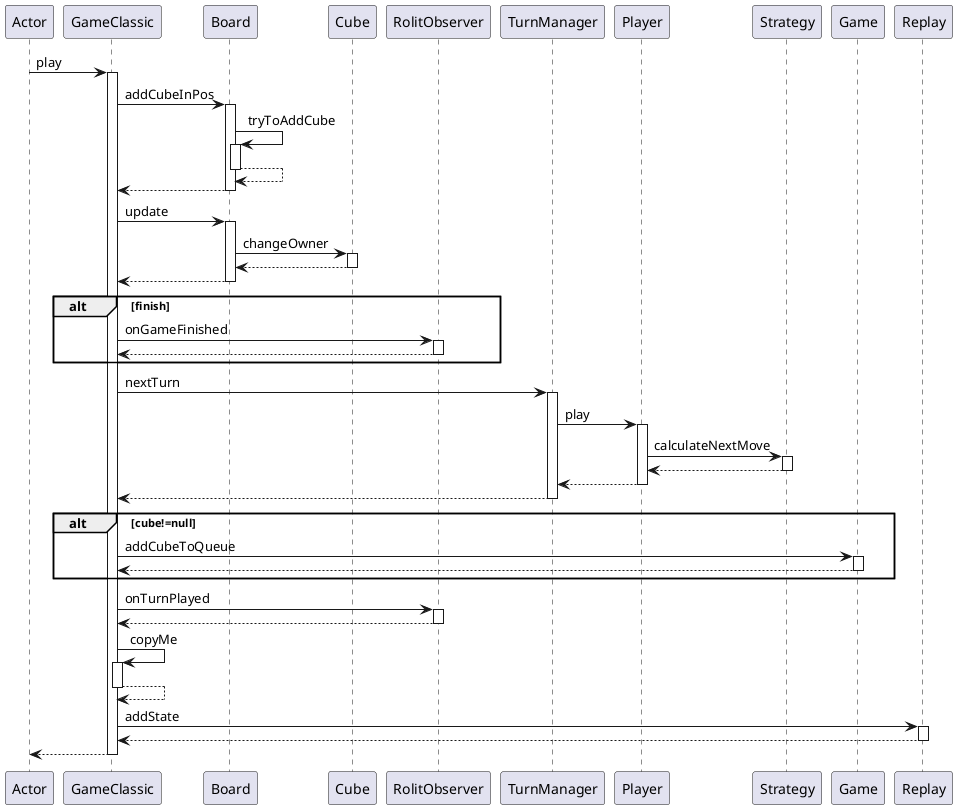 @startuml
participant Actor
Actor -> GameClassic : play
activate GameClassic
GameClassic -> Board : addCubeInPos
activate Board
Board -> Board : tryToAddCube
activate Board
Board --> Board
deactivate Board
Board --> GameClassic
deactivate Board
GameClassic -> Board : update
activate Board
Board -> Cube : changeOwner
activate Cube
Cube --> Board
deactivate Cube
Board --> GameClassic
deactivate Board
	alt finish
	GameClassic -> RolitObserver : onGameFinished
	activate RolitObserver
	RolitObserver --> GameClassic
	deactivate RolitObserver
	end
GameClassic -> TurnManager : nextTurn
activate TurnManager
TurnManager -> Player : play
activate Player
Player -> Strategy : calculateNextMove
activate Strategy
Strategy --> Player
deactivate Strategy
Player --> TurnManager
deactivate Player
TurnManager --> GameClassic
deactivate TurnManager
	alt cube!=null
	GameClassic -> Game : addCubeToQueue
	activate Game
	Game --> GameClassic
	deactivate Game
	end
GameClassic -> RolitObserver : onTurnPlayed
activate RolitObserver
RolitObserver --> GameClassic
deactivate RolitObserver
GameClassic -> GameClassic : copyMe
activate GameClassic
GameClassic --> GameClassic
deactivate GameClassic
GameClassic -> Replay : addState
activate Replay
Replay --> GameClassic
deactivate Replay
return
@enduml